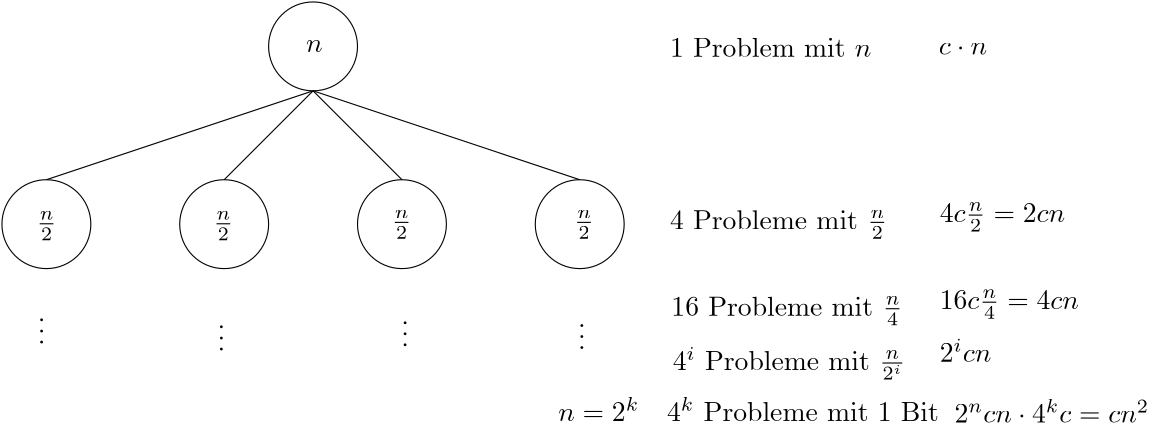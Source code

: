 <?xml version="1.0"?>
<!DOCTYPE ipe SYSTEM "ipe.dtd">
<ipe version="70005" creator="Ipe 7.1.3">
<info created="D:20141103020241" modified="D:20141103021548"/>
<ipestyle name="basic">
<symbol name="arrow/arc(spx)">
<path stroke="sym-stroke" fill="sym-stroke" pen="sym-pen">
0 0 m
-1 0.333 l
-1 -0.333 l
h
</path>
</symbol>
<symbol name="arrow/farc(spx)">
<path stroke="sym-stroke" fill="white" pen="sym-pen">
0 0 m
-1 0.333 l
-1 -0.333 l
h
</path>
</symbol>
<symbol name="mark/circle(sx)" transformations="translations">
<path fill="sym-stroke">
0.6 0 0 0.6 0 0 e
0.4 0 0 0.4 0 0 e
</path>
</symbol>
<symbol name="mark/disk(sx)" transformations="translations">
<path fill="sym-stroke">
0.6 0 0 0.6 0 0 e
</path>
</symbol>
<symbol name="mark/fdisk(sfx)" transformations="translations">
<group>
<path fill="sym-fill">
0.5 0 0 0.5 0 0 e
</path>
<path fill="sym-stroke" fillrule="eofill">
0.6 0 0 0.6 0 0 e
0.4 0 0 0.4 0 0 e
</path>
</group>
</symbol>
<symbol name="mark/box(sx)" transformations="translations">
<path fill="sym-stroke" fillrule="eofill">
-0.6 -0.6 m
0.6 -0.6 l
0.6 0.6 l
-0.6 0.6 l
h
-0.4 -0.4 m
0.4 -0.4 l
0.4 0.4 l
-0.4 0.4 l
h
</path>
</symbol>
<symbol name="mark/square(sx)" transformations="translations">
<path fill="sym-stroke">
-0.6 -0.6 m
0.6 -0.6 l
0.6 0.6 l
-0.6 0.6 l
h
</path>
</symbol>
<symbol name="mark/fsquare(sfx)" transformations="translations">
<group>
<path fill="sym-fill">
-0.5 -0.5 m
0.5 -0.5 l
0.5 0.5 l
-0.5 0.5 l
h
</path>
<path fill="sym-stroke" fillrule="eofill">
-0.6 -0.6 m
0.6 -0.6 l
0.6 0.6 l
-0.6 0.6 l
h
-0.4 -0.4 m
0.4 -0.4 l
0.4 0.4 l
-0.4 0.4 l
h
</path>
</group>
</symbol>
<symbol name="mark/cross(sx)" transformations="translations">
<group>
<path fill="sym-stroke">
-0.43 -0.57 m
0.57 0.43 l
0.43 0.57 l
-0.57 -0.43 l
h
</path>
<path fill="sym-stroke">
-0.43 0.57 m
0.57 -0.43 l
0.43 -0.57 l
-0.57 0.43 l
h
</path>
</group>
</symbol>
<symbol name="arrow/fnormal(spx)">
<path stroke="sym-stroke" fill="white" pen="sym-pen">
0 0 m
-1 0.333 l
-1 -0.333 l
h
</path>
</symbol>
<symbol name="arrow/pointed(spx)">
<path stroke="sym-stroke" fill="sym-stroke" pen="sym-pen">
0 0 m
-1 0.333 l
-0.8 0 l
-1 -0.333 l
h
</path>
</symbol>
<symbol name="arrow/fpointed(spx)">
<path stroke="sym-stroke" fill="white" pen="sym-pen">
0 0 m
-1 0.333 l
-0.8 0 l
-1 -0.333 l
h
</path>
</symbol>
<symbol name="arrow/linear(spx)">
<path stroke="sym-stroke" pen="sym-pen">
-1 0.333 m
0 0 l
-1 -0.333 l
</path>
</symbol>
<symbol name="arrow/fdouble(spx)">
<path stroke="sym-stroke" fill="white" pen="sym-pen">
0 0 m
-1 0.333 l
-1 -0.333 l
h
-1 0 m
-2 0.333 l
-2 -0.333 l
h
</path>
</symbol>
<symbol name="arrow/double(spx)">
<path stroke="sym-stroke" fill="sym-stroke" pen="sym-pen">
0 0 m
-1 0.333 l
-1 -0.333 l
h
-1 0 m
-2 0.333 l
-2 -0.333 l
h
</path>
</symbol>
<pen name="heavier" value="0.8"/>
<pen name="fat" value="1.2"/>
<pen name="ultrafat" value="2"/>
<symbolsize name="large" value="5"/>
<symbolsize name="small" value="2"/>
<symbolsize name="tiny" value="1.1"/>
<arrowsize name="large" value="10"/>
<arrowsize name="small" value="5"/>
<arrowsize name="tiny" value="3"/>
<color name="red" value="1 0 0"/>
<color name="green" value="0 1 0"/>
<color name="blue" value="0 0 1"/>
<color name="yellow" value="1 1 0"/>
<color name="orange" value="1 0.647 0"/>
<color name="gold" value="1 0.843 0"/>
<color name="purple" value="0.627 0.125 0.941"/>
<color name="gray" value="0.745"/>
<color name="brown" value="0.647 0.165 0.165"/>
<color name="navy" value="0 0 0.502"/>
<color name="pink" value="1 0.753 0.796"/>
<color name="seagreen" value="0.18 0.545 0.341"/>
<color name="turquoise" value="0.251 0.878 0.816"/>
<color name="violet" value="0.933 0.51 0.933"/>
<color name="darkblue" value="0 0 0.545"/>
<color name="darkcyan" value="0 0.545 0.545"/>
<color name="darkgray" value="0.663"/>
<color name="darkgreen" value="0 0.392 0"/>
<color name="darkmagenta" value="0.545 0 0.545"/>
<color name="darkorange" value="1 0.549 0"/>
<color name="darkred" value="0.545 0 0"/>
<color name="lightblue" value="0.678 0.847 0.902"/>
<color name="lightcyan" value="0.878 1 1"/>
<color name="lightgray" value="0.827"/>
<color name="lightgreen" value="0.565 0.933 0.565"/>
<color name="lightyellow" value="1 1 0.878"/>
<dashstyle name="dashed" value="[4] 0"/>
<dashstyle name="dotted" value="[1 3] 0"/>
<dashstyle name="dash dotted" value="[4 2 1 2] 0"/>
<dashstyle name="dash dot dotted" value="[4 2 1 2 1 2] 0"/>
<textsize name="large" value="\large"/>
<textsize name="Large" value="\Large"/>
<textsize name="LARGE" value="\LARGE"/>
<textsize name="huge" value="\huge"/>
<textsize name="Huge" value="\Huge"/>
<textsize name="small" value="\small"/>
<textsize name="footnote" value="\footnotesize"/>
<textsize name="tiny" value="\tiny"/>
<textstyle name="center" begin="\begin{center}" end="\end{center}"/>
<textstyle name="itemize" begin="\begin{itemize}" end="\end{itemize}"/>
<textstyle name="item" begin="\begin{itemize}\item{}" end="\end{itemize}"/>
<gridsize name="4 pts" value="4"/>
<gridsize name="8 pts (~3 mm)" value="8"/>
<gridsize name="16 pts (~6 mm)" value="16"/>
<gridsize name="32 pts (~12 mm)" value="32"/>
<gridsize name="10 pts (~3.5 mm)" value="10"/>
<gridsize name="20 pts (~7 mm)" value="20"/>
<gridsize name="14 pts (~5 mm)" value="14"/>
<gridsize name="28 pts (~10 mm)" value="28"/>
<gridsize name="56 pts (~20 mm)" value="56"/>
<anglesize name="90 deg" value="90"/>
<anglesize name="60 deg" value="60"/>
<anglesize name="45 deg" value="45"/>
<anglesize name="30 deg" value="30"/>
<anglesize name="22.5 deg" value="22.5"/>
<tiling name="falling" angle="-60" step="4" width="1"/>
<tiling name="rising" angle="30" step="4" width="1"/>
</ipestyle>
<page>
<layer name="alpha"/>
<view layers="alpha" active="alpha"/>
<group layer="alpha" matrix="1 0 0 1 -96 0">
<group>
<path stroke="black">
16 0 0 16 256 768 e
</path>
<path stroke="black">
16 0 0 16 224 704 e
</path>
<path stroke="black">
16 0 0 16 288 704 e
</path>
<path stroke="black">
16 0 0 16 352 704 e
</path>
<path stroke="black">
16 0 0 16 160 704 e
</path>
<path stroke="black">
256 752 m
160 720 l
160 720 l
</path>
<path stroke="black">
256 752 m
224 720 l
224 720 l
</path>
<path stroke="black">
256 752 m
288 720 l
</path>
<path stroke="black">
256 752 m
352 720 l
</path>
<text matrix="1 0 0 1 -2.50628 -2.00502" transformations="translations" pos="256 768" stroke="black" type="label" width="5.98" height="4.289" depth="0" valign="baseline">$n$</text>
<text matrix="1 0 0 1 90.7272 -53.1331" transformations="translations" pos="65.6695 754.777" stroke="black" type="label" width="7.316" height="6.931" depth="3.43" valign="baseline">$\frac{n}{2}$</text>
<text matrix="1 0 0 1 154.387 -53.1331" transformations="translations" pos="65.6695 754.777" stroke="black" type="label" width="7.316" height="6.931" depth="3.43" valign="baseline">$\frac{n}{2}$</text>
<text matrix="1 0 0 1 218.547 -52.6318" transformations="translations" pos="65.6695 754.777" stroke="black" type="label" width="7.316" height="6.931" depth="3.43" valign="baseline">$\frac{n}{2}$</text>
<text matrix="1 0 0 1 284.212 -52.6318" transformations="translations" pos="65.6695 754.777" stroke="black" type="label" width="7.316" height="6.931" depth="3.43" valign="baseline">$\frac{n}{2}$</text>
<text matrix="1 0 0 1 -25.0628 -3.50879" transformations="translations" pos="409.531 767.809" stroke="black" type="label" width="72.564" height="6.918" depth="0" valign="baseline">1 Problem mit $n$</text>
<text matrix="1 0 0 1 -31.5791 -4.01004" transformations="translations" pos="416.047 706.155" stroke="black" type="label" width="78.328" height="6.931" depth="3.43" valign="baseline">4 Probleme mit $\frac{n}{2}$</text>
<text matrix="1 0 0 1 -5.01255 -25.564" transformations="translations" pos="436.097 706.155" stroke="black" type="label" width="0" height="0" depth="0" valign="baseline"></text>
<text matrix="1 0 0 1 53.6343 16.0402" transformations="translations" pos="103.264 645.002" stroke="black" type="label" width="2.767" height="14.999" depth="0" valign="baseline">$\vdots$</text>
<text matrix="1 0 0 1 118.296 13.5339" transformations="translations" pos="103.264 645.002" stroke="black" type="label" width="2.767" height="14.999" depth="0" valign="baseline">$\vdots$</text>
<text matrix="1 0 0 1 184.462 15.0377" transformations="translations" pos="103.264 645.002" stroke="black" type="label" width="2.767" height="14.999" depth="0" valign="baseline">$\vdots$</text>
<text matrix="1 0 0 1 248.121 14.0352" transformations="translations" pos="103.264 645.002" stroke="black" type="label" width="2.767" height="14.999" depth="0" valign="baseline">$\vdots$</text>
<text transformations="translations" pos="384.969 671.067" stroke="black" type="label" width="83.309" height="6.931" depth="3.43" valign="baseline">16 Probleme mit $\frac{n}{4}$</text>
<text transformations="translations" pos="404.518 674.576" stroke="black" type="label" width="0" height="0" depth="0" valign="baseline"></text>
<text transformations="translations" pos="385.47 651.518" stroke="black" type="label" width="83.847" height="8.236" depth="3.43" valign="baseline">$4^i$ Probleme mit $\frac{n}{2^i}$</text>
</group>
</group>
<text matrix="1 0 0 1 -14.7929 -2.95858" transformations="translations" pos="400 768" stroke="black" type="label" width="17.486" height="4.428" depth="0" valign="baseline">$c\cdot n$</text>
<text transformations="translations" pos="385.565 704.77" stroke="black" type="label" width="45.165" height="6.931" depth="3.43" valign="baseline">$4c\frac{n}{2}=2cn$</text>
<text transformations="translations" pos="385.565 673.409" stroke="black" type="label" width="50.146" height="6.931" depth="3.43" valign="baseline">$16c\frac{n}{4}=4cn$</text>
<text transformations="translations" pos="385.565 654.474" stroke="black" type="label" width="18.589" height="8.23" depth="0" valign="baseline">$2^icn$</text>
<text matrix="1 0 0 1 5.32544 -5.32544" transformations="translations" pos="385.565 637.906" stroke="black" type="label" width="70.129" height="8.458" depth="0" valign="baseline">$2^ncn\cdot 4^kc = cn^2$</text>
<text matrix="1 0 0 1 -40.8284 -5.91716" transformations="translations" pos="289.116 639.089" stroke="black" type="label" width="137.023" height="8.458" depth="0" valign="baseline">$n=2^k\quad 4^k$ Probleme mit 1 Bit</text>
</page>
</ipe>
